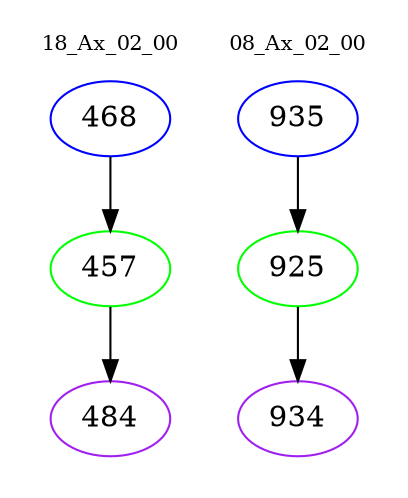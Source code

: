 digraph{
subgraph cluster_0 {
color = white
label = "18_Ax_02_00";
fontsize=10;
T0_468 [label="468", color="blue"]
T0_468 -> T0_457 [color="black"]
T0_457 [label="457", color="green"]
T0_457 -> T0_484 [color="black"]
T0_484 [label="484", color="purple"]
}
subgraph cluster_1 {
color = white
label = "08_Ax_02_00";
fontsize=10;
T1_935 [label="935", color="blue"]
T1_935 -> T1_925 [color="black"]
T1_925 [label="925", color="green"]
T1_925 -> T1_934 [color="black"]
T1_934 [label="934", color="purple"]
}
}
